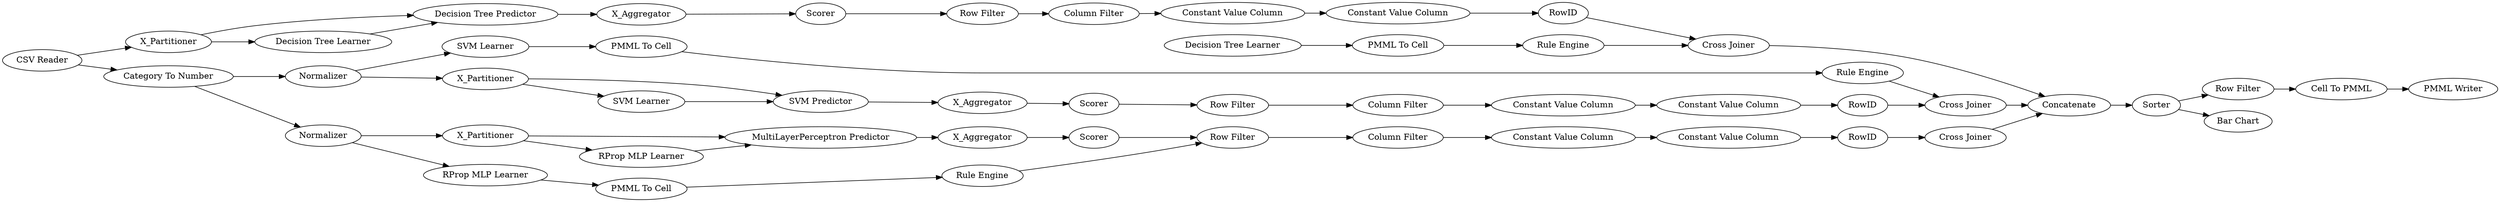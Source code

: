 digraph {
	314 -> 319
	310 -> 311
	53 -> 54
	309 -> 308
	304 -> 303
	2 -> 295
	39 -> 40
	313 -> 312
	33 -> 309
	320 -> 316
	1 -> 314
	305 -> 307
	7 -> 41
	308 -> 298
	301 -> 297
	41 -> 9
	9 -> 294
	297 -> 299
	317 -> 315
	39 -> 35
	315 -> 318
	31 -> 32
	318 -> 310
	1 -> 2
	34 -> 9
	306 -> 305
	290 -> 292
	32 -> 7
	312 -> 316
	295 -> 33
	302 -> 300
	321 -> 28
	314 -> 322
	316 -> 60
	35 -> 22
	40 -> 32
	298 -> 60
	22 -> 34
	299 -> 306
	28 -> 320
	52 -> 59
	54 -> 61
	40 -> 31
	303 -> 298
	311 -> 313
	319 -> 322
	52 -> 53
	38 -> 60
	322 -> 317
	294 -> 290
	300 -> 301
	302 -> 301
	292 -> 293
	295 -> 302
	293 -> 38
	60 -> 52
	2 -> 39
	307 -> 304
	306 [label="Row Filter"]
	292 [label="Constant Value Column"]
	7 [label=X_Aggregator]
	307 [label="Constant Value Column"]
	308 [label="Rule Engine"]
	9 [label="Row Filter"]
	302 [label=X_Partitioner]
	304 [label="Constant Value Column"]
	322 [label="Decision Tree Predictor"]
	52 [label=Sorter]
	295 [label=Normalizer]
	313 [label="Constant Value Column"]
	290 [label="Constant Value Column"]
	315 [label=Scorer]
	41 [label=Scorer]
	316 [label="Cross Joiner"]
	31 [label="RProp MLP Learner"]
	311 [label="Constant Value Column"]
	54 [label="Cell To PMML"]
	309 [label="PMML To Cell"]
	59 [label="Bar Chart"]
	319 [label="Decision Tree Learner"]
	1 [label="CSV Reader"]
	294 [label="Column Filter"]
	310 [label="Column Filter"]
	22 [label="PMML To Cell"]
	299 [label=Scorer]
	28 [label="PMML To Cell"]
	53 [label="Row Filter"]
	293 [label=RowID]
	321 [label="Decision Tree Learner"]
	61 [label="PMML Writer"]
	301 [label="SVM Predictor"]
	298 [label="Cross Joiner"]
	38 [label="Cross Joiner"]
	60 [label=Concatenate]
	314 [label=X_Partitioner]
	317 [label=X_Aggregator]
	35 [label="RProp MLP Learner"]
	34 [label="Rule Engine"]
	318 [label="Row Filter"]
	312 [label=RowID]
	303 [label=RowID]
	300 [label="SVM Learner"]
	305 [label="Column Filter"]
	40 [label=X_Partitioner]
	39 [label=Normalizer]
	33 [label="SVM Learner"]
	32 [label="MultiLayerPerceptron Predictor"]
	2 [label="Category To Number"]
	297 [label=X_Aggregator]
	320 [label="Rule Engine"]
	rankdir=LR
}

